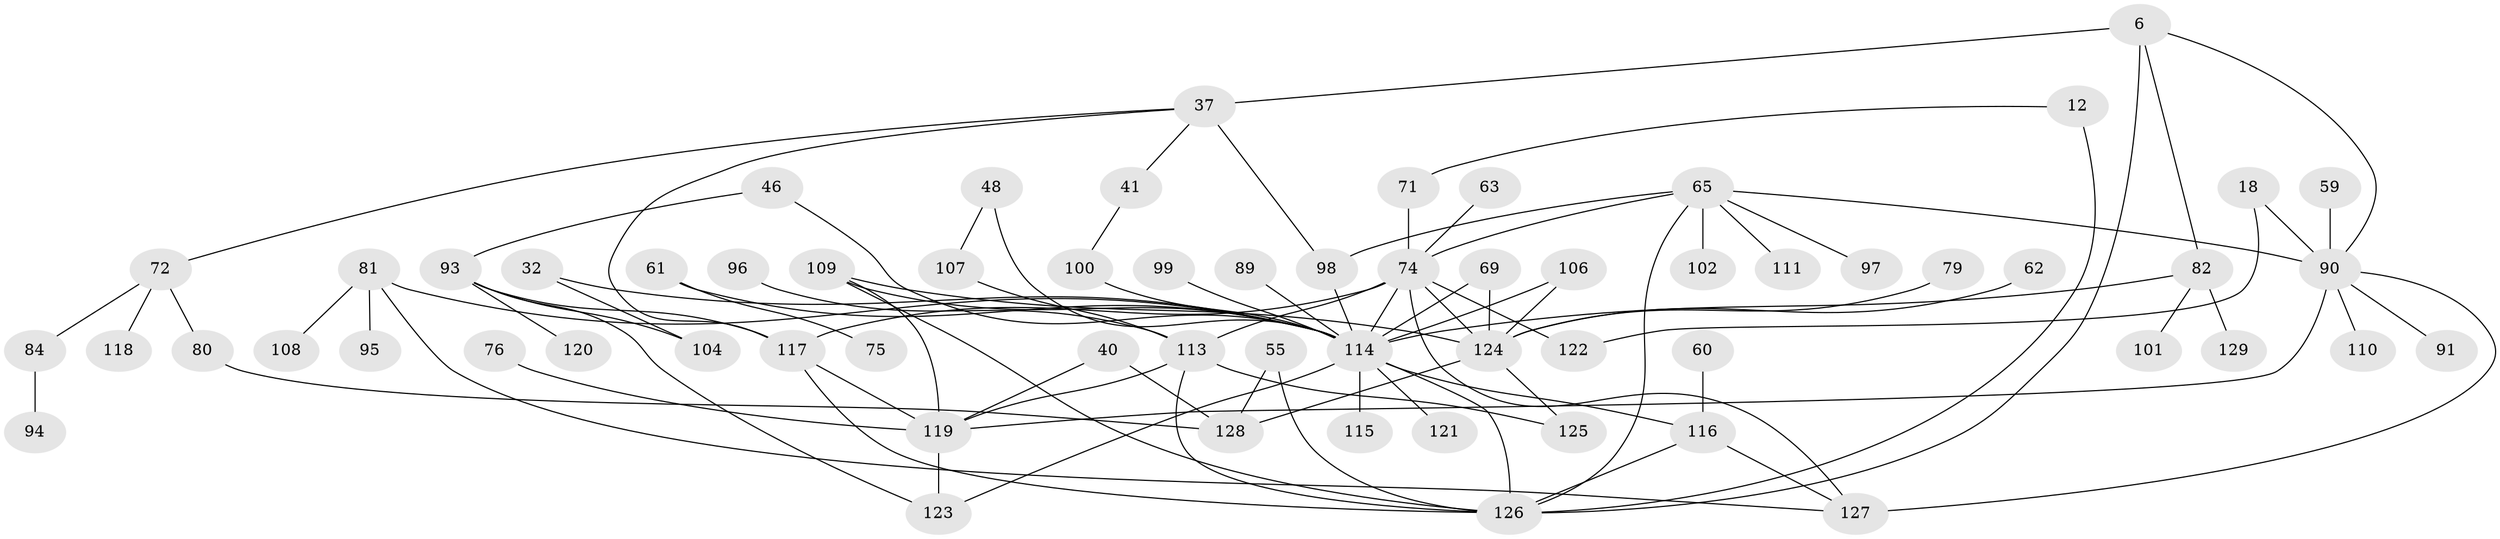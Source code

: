 // original degree distribution, {5: 0.06976744186046512, 7: 0.023255813953488372, 6: 0.031007751937984496, 4: 0.13178294573643412, 3: 0.21705426356589147, 2: 0.27906976744186046, 1: 0.24806201550387597}
// Generated by graph-tools (version 1.1) at 2025/42/03/09/25 04:42:09]
// undirected, 64 vertices, 94 edges
graph export_dot {
graph [start="1"]
  node [color=gray90,style=filled];
  6;
  12;
  18;
  32;
  37 [super="+7"];
  40;
  41;
  46;
  48;
  55;
  59;
  60;
  61;
  62;
  63;
  65 [super="+29"];
  69 [super="+49"];
  71 [super="+45"];
  72;
  74 [super="+51+35+33"];
  75;
  76;
  79;
  80;
  81 [super="+24"];
  82 [super="+70"];
  84;
  89;
  90 [super="+14"];
  91;
  93;
  94;
  95;
  96;
  97;
  98 [super="+92"];
  99;
  100;
  101;
  102;
  104;
  106 [super="+105"];
  107;
  108;
  109 [super="+1"];
  110;
  111;
  113 [super="+78+57"];
  114 [super="+68+83+67"];
  115;
  116 [super="+47+44"];
  117 [super="+54"];
  118;
  119 [super="+43+103+27"];
  120;
  121;
  122;
  123 [super="+77+112"];
  124 [super="+86+88"];
  125;
  126 [super="+87+16"];
  127 [super="+85"];
  128;
  129;
  6 -- 37 [weight=2];
  6 -- 90;
  6 -- 82;
  6 -- 126;
  12 -- 71;
  12 -- 126 [weight=2];
  18 -- 122;
  18 -- 90;
  32 -- 104;
  32 -- 114;
  37 -- 98;
  37 -- 72;
  37 -- 41;
  37 -- 117;
  40 -- 128;
  40 -- 119;
  41 -- 100;
  46 -- 93;
  46 -- 114;
  48 -- 107;
  48 -- 114;
  55 -- 128;
  55 -- 126;
  59 -- 90;
  60 -- 116;
  61 -- 75;
  61 -- 114;
  62 -- 124;
  63 -- 74;
  65 -- 102;
  65 -- 90 [weight=2];
  65 -- 97;
  65 -- 111;
  65 -- 74 [weight=2];
  65 -- 126;
  65 -- 98;
  69 -- 114;
  69 -- 124;
  71 -- 74;
  72 -- 80;
  72 -- 84;
  72 -- 118;
  74 -- 117;
  74 -- 122;
  74 -- 114 [weight=3];
  74 -- 113 [weight=4];
  74 -- 124;
  74 -- 127;
  76 -- 119;
  79 -- 124;
  80 -- 128;
  81 -- 108;
  81 -- 95;
  81 -- 114;
  81 -- 127;
  82 -- 114 [weight=3];
  82 -- 129;
  82 -- 101;
  84 -- 94;
  89 -- 114;
  90 -- 91;
  90 -- 110;
  90 -- 127;
  90 -- 119;
  93 -- 104;
  93 -- 120;
  93 -- 117;
  93 -- 123;
  96 -- 113;
  98 -- 114;
  99 -- 114;
  100 -- 114;
  106 -- 124;
  106 -- 114;
  107 -- 113;
  109 -- 114;
  109 -- 126;
  109 -- 124;
  109 -- 119;
  113 -- 125;
  113 -- 126 [weight=2];
  113 -- 119;
  114 -- 116 [weight=3];
  114 -- 115;
  114 -- 121;
  114 -- 126;
  114 -- 123;
  116 -- 126;
  116 -- 127;
  117 -- 119;
  117 -- 126;
  119 -- 123;
  124 -- 125;
  124 -- 128;
}
